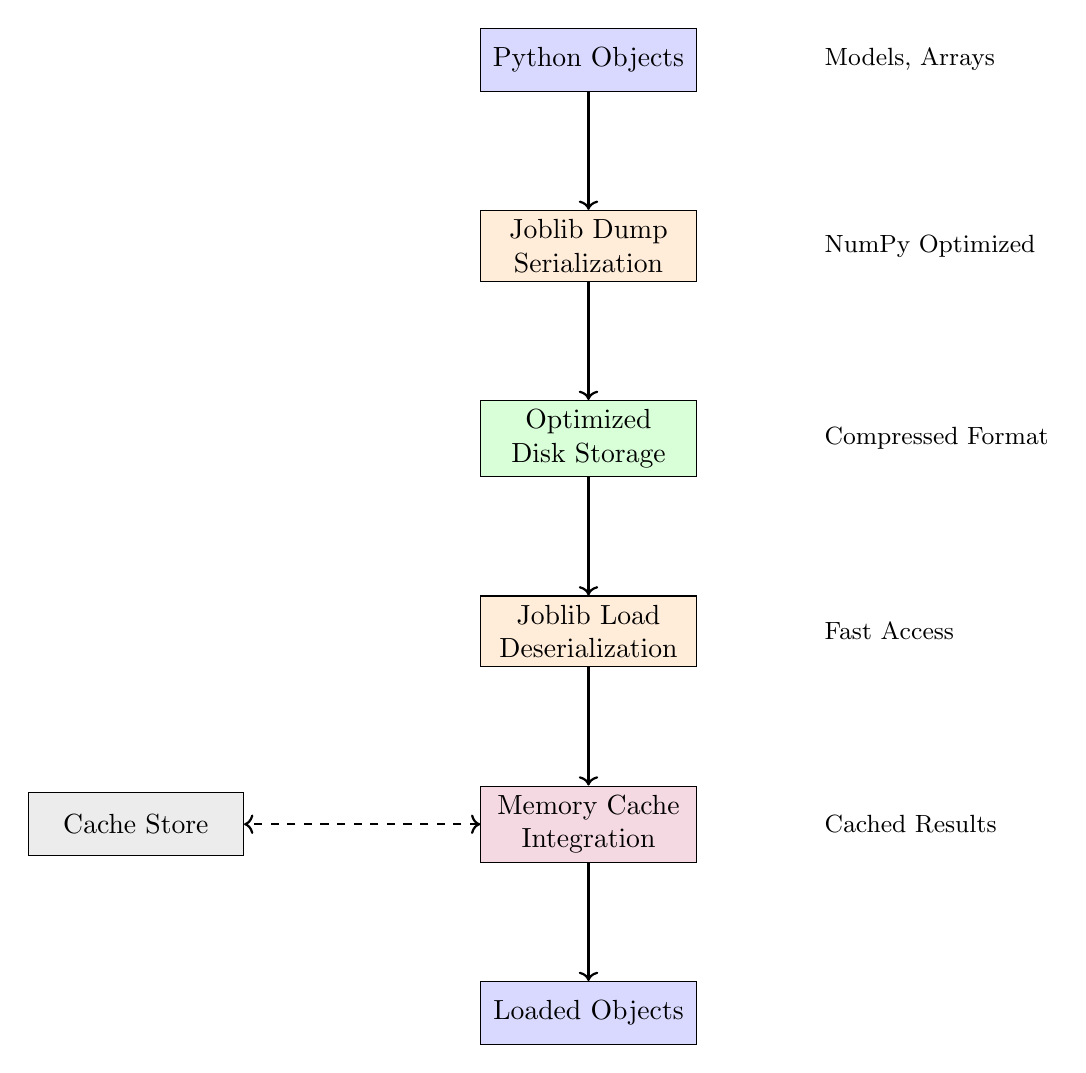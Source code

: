 \begin{tikzpicture}[
	node distance=1.5cm,
	model/.style={rectangle, draw, fill=blue!15, text width=2.5cm, text centered, minimum height=0.8cm},
	process/.style={rectangle, draw, fill=orange!15, text width=2.5cm, text centered, minimum height=0.8cm},
	storage/.style={rectangle, draw, fill=green!15, text width=2.5cm, text centered, minimum height=0.8cm},
	arrow/.style={->, thick}
	]
	
	% Input objects (top)
	\node[model] (objects) {Python Objects};
	
	% Joblib dump process
	\node[process, below=of objects] (dump) {Joblib Dump Serialization};
	
	% Optimized storage
	\node[storage, below=of dump] (storage) {Optimized Disk Storage};
	
	% Loading process
	\node[process, below=of storage] (load) {Joblib Load Deserialization};
	
	% Memory cache integration
	\node[storage, below=of load, fill=purple!15] (cache) {Memory Cache Integration};
	
	% Output objects
	\node[model, below=of cache] (output) {Loaded Objects};
	
	% Cache storage (positioned to the left)
	\node[storage, left=3cm of cache, fill=gray!15] (cache_store) {Cache Store};
	
	% Main flow arrows
	\draw[arrow] (objects) -- (dump);
	\draw[arrow] (dump) -- (storage);
	\draw[arrow] (storage) -- (load);
	\draw[arrow] (load) -- (cache);
	\draw[arrow] (cache) -- (output);
	
	% Side annotations for object types
	\node[right=1.5cm of objects] {\small Models, Arrays};
	\node[right=1.5cm of dump] {\small NumPy Optimized};
	\node[right=1.5cm of storage] {\small Compressed Format};
	\node[right=1.5cm of load] {\small Fast Access};
	\node[right=1.5cm of cache] {\small Cached Results};
	
	% Bidirectional cache arrow (now clearer)
	\draw[<->, thick, dashed] (cache) -- (cache_store);
	
\end{tikzpicture}